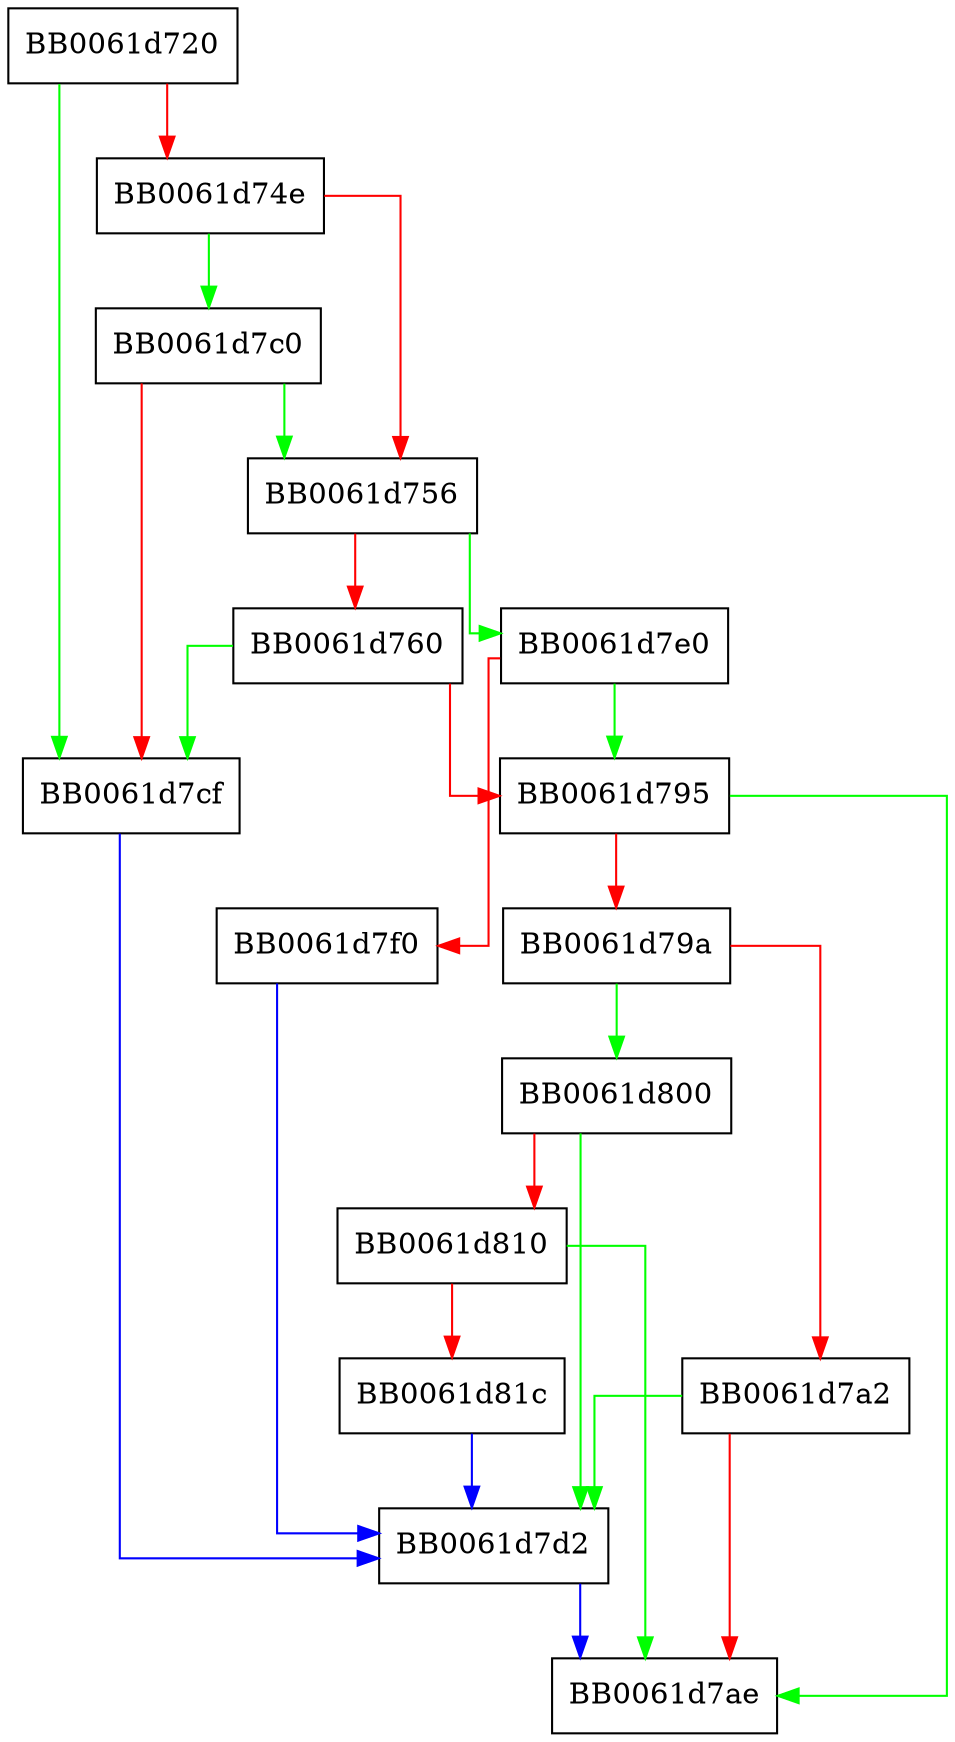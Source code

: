 digraph PKCS12_add_key {
  node [shape="box"];
  graph [splines=ortho];
  BB0061d720 -> BB0061d7cf [color="green"];
  BB0061d720 -> BB0061d74e [color="red"];
  BB0061d74e -> BB0061d7c0 [color="green"];
  BB0061d74e -> BB0061d756 [color="red"];
  BB0061d756 -> BB0061d7e0 [color="green"];
  BB0061d756 -> BB0061d760 [color="red"];
  BB0061d760 -> BB0061d7cf [color="green"];
  BB0061d760 -> BB0061d795 [color="red"];
  BB0061d795 -> BB0061d7ae [color="green"];
  BB0061d795 -> BB0061d79a [color="red"];
  BB0061d79a -> BB0061d800 [color="green"];
  BB0061d79a -> BB0061d7a2 [color="red"];
  BB0061d7a2 -> BB0061d7d2 [color="green"];
  BB0061d7a2 -> BB0061d7ae [color="red"];
  BB0061d7c0 -> BB0061d756 [color="green"];
  BB0061d7c0 -> BB0061d7cf [color="red"];
  BB0061d7cf -> BB0061d7d2 [color="blue"];
  BB0061d7d2 -> BB0061d7ae [color="blue"];
  BB0061d7e0 -> BB0061d795 [color="green"];
  BB0061d7e0 -> BB0061d7f0 [color="red"];
  BB0061d7f0 -> BB0061d7d2 [color="blue"];
  BB0061d800 -> BB0061d7d2 [color="green"];
  BB0061d800 -> BB0061d810 [color="red"];
  BB0061d810 -> BB0061d7ae [color="green"];
  BB0061d810 -> BB0061d81c [color="red"];
  BB0061d81c -> BB0061d7d2 [color="blue"];
}